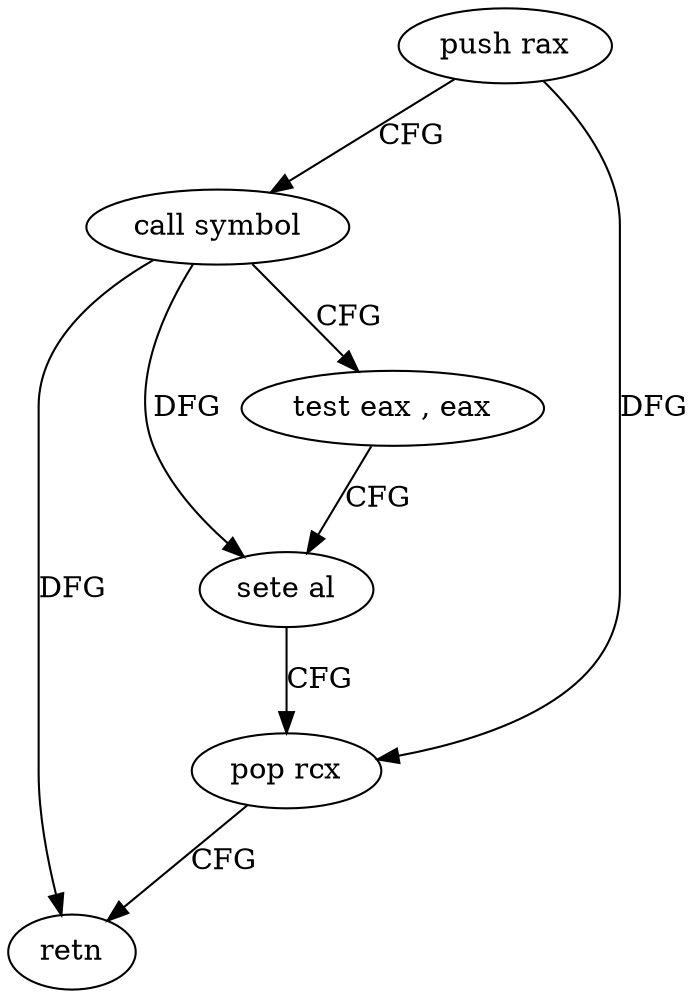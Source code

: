 digraph "func" {
"79376" [label = "push rax" ]
"79377" [label = "call symbol" ]
"79382" [label = "test eax , eax" ]
"79384" [label = "sete al" ]
"79387" [label = "pop rcx" ]
"79388" [label = "retn" ]
"79376" -> "79377" [ label = "CFG" ]
"79376" -> "79387" [ label = "DFG" ]
"79377" -> "79382" [ label = "CFG" ]
"79377" -> "79384" [ label = "DFG" ]
"79377" -> "79388" [ label = "DFG" ]
"79382" -> "79384" [ label = "CFG" ]
"79384" -> "79387" [ label = "CFG" ]
"79387" -> "79388" [ label = "CFG" ]
}

